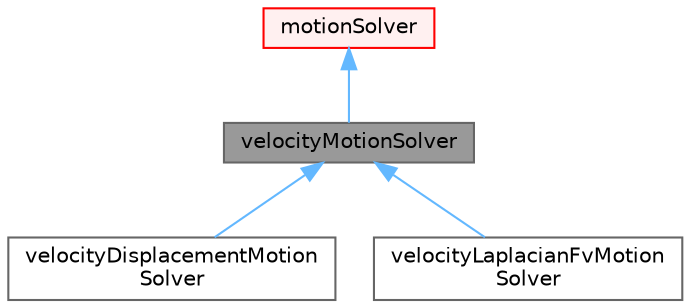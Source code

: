 digraph "velocityMotionSolver"
{
 // LATEX_PDF_SIZE
  bgcolor="transparent";
  edge [fontname=Helvetica,fontsize=10,labelfontname=Helvetica,labelfontsize=10];
  node [fontname=Helvetica,fontsize=10,shape=box,height=0.2,width=0.4];
  Node1 [id="Node000001",label="velocityMotionSolver",height=0.2,width=0.4,color="gray40", fillcolor="grey60", style="filled", fontcolor="black",tooltip="Virtual base class for velocity motion solver."];
  Node2 -> Node1 [id="edge1_Node000001_Node000002",dir="back",color="steelblue1",style="solid",tooltip=" "];
  Node2 [id="Node000002",label="motionSolver",height=0.2,width=0.4,color="red", fillcolor="#FFF0F0", style="filled",URL="$classFoam_1_1motionSolver.html",tooltip="Virtual base class for mesh motion solver."];
  Node1 -> Node12 [id="edge2_Node000001_Node000012",dir="back",color="steelblue1",style="solid",tooltip=" "];
  Node12 [id="Node000012",label="velocityDisplacementMotion\lSolver",height=0.2,width=0.4,color="gray40", fillcolor="white", style="filled",URL="$classFoam_1_1velocityDisplacementMotionSolver.html",tooltip="Mesh motion solver for a polyMesh. Wraps a displacement motion solver in a velocity motion solver."];
  Node1 -> Node13 [id="edge3_Node000001_Node000013",dir="back",color="steelblue1",style="solid",tooltip=" "];
  Node13 [id="Node000013",label="velocityLaplacianFvMotion\lSolver",height=0.2,width=0.4,color="gray40", fillcolor="white", style="filled",URL="$classFoam_1_1velocityLaplacianFvMotionSolver.html",tooltip="Mesh motion solver for an fvMesh. Based on solving the cell-centre Laplacian for the motion velocity."];
}
